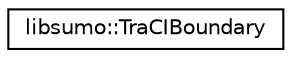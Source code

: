 digraph "Graphical Class Hierarchy"
{
  edge [fontname="Helvetica",fontsize="10",labelfontname="Helvetica",labelfontsize="10"];
  node [fontname="Helvetica",fontsize="10",shape=record];
  rankdir="LR";
  Node0 [label="libsumo::TraCIBoundary",height=0.2,width=0.4,color="black", fillcolor="white", style="filled",URL="$db/dd3/structlibsumo_1_1_tra_c_i_boundary.html",tooltip="A 3D-bounding box. "];
}
